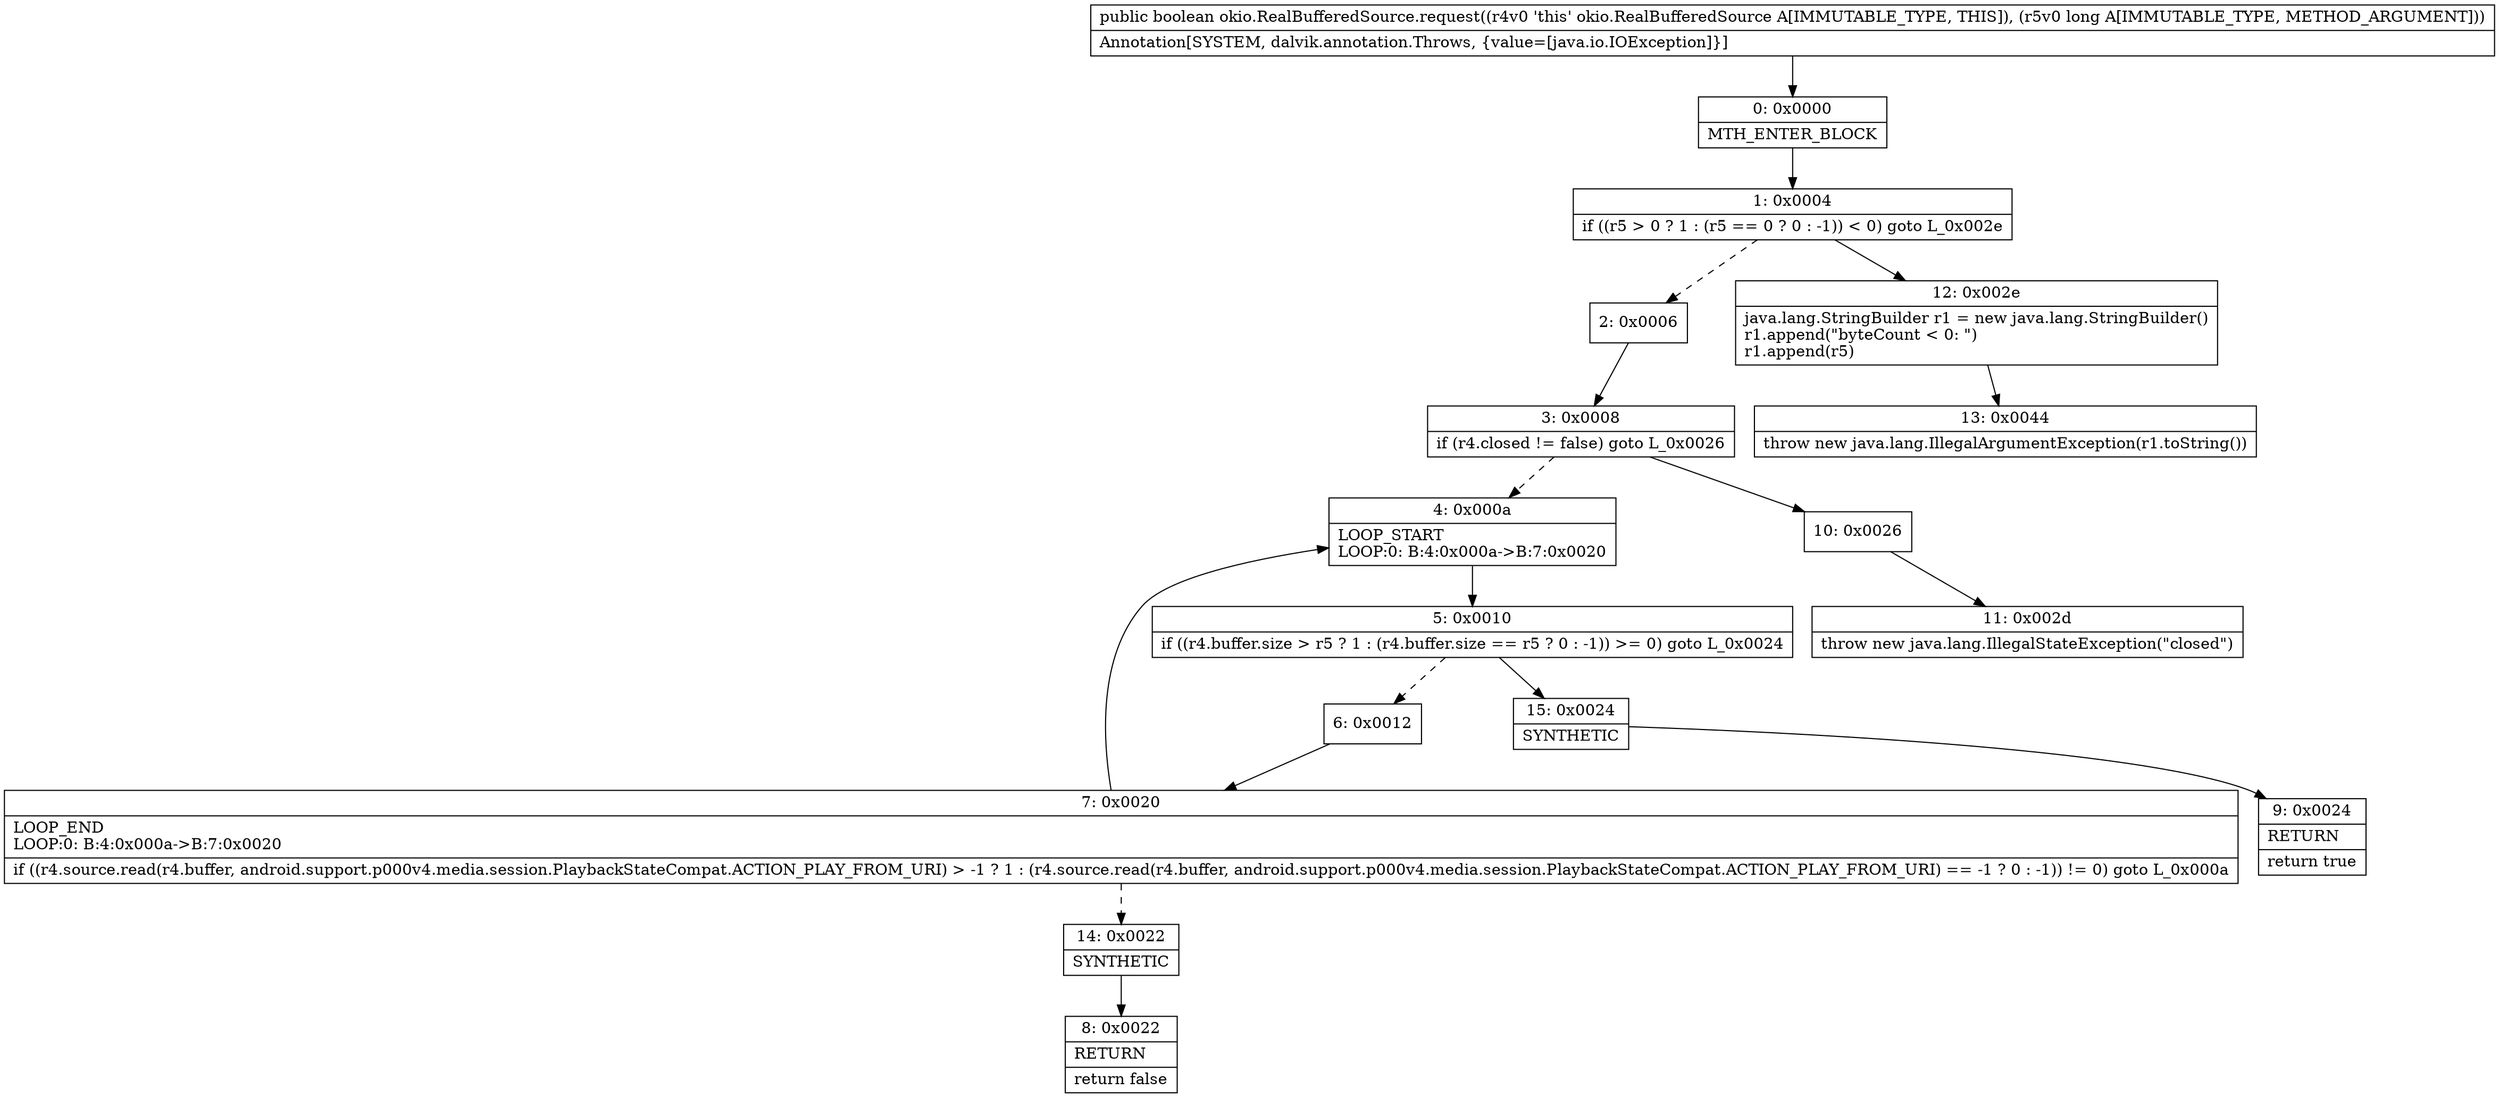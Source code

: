 digraph "CFG forokio.RealBufferedSource.request(J)Z" {
Node_0 [shape=record,label="{0\:\ 0x0000|MTH_ENTER_BLOCK\l}"];
Node_1 [shape=record,label="{1\:\ 0x0004|if ((r5 \> 0 ? 1 : (r5 == 0 ? 0 : \-1)) \< 0) goto L_0x002e\l}"];
Node_2 [shape=record,label="{2\:\ 0x0006}"];
Node_3 [shape=record,label="{3\:\ 0x0008|if (r4.closed != false) goto L_0x0026\l}"];
Node_4 [shape=record,label="{4\:\ 0x000a|LOOP_START\lLOOP:0: B:4:0x000a\-\>B:7:0x0020\l}"];
Node_5 [shape=record,label="{5\:\ 0x0010|if ((r4.buffer.size \> r5 ? 1 : (r4.buffer.size == r5 ? 0 : \-1)) \>= 0) goto L_0x0024\l}"];
Node_6 [shape=record,label="{6\:\ 0x0012}"];
Node_7 [shape=record,label="{7\:\ 0x0020|LOOP_END\lLOOP:0: B:4:0x000a\-\>B:7:0x0020\l|if ((r4.source.read(r4.buffer, android.support.p000v4.media.session.PlaybackStateCompat.ACTION_PLAY_FROM_URI) \> \-1 ? 1 : (r4.source.read(r4.buffer, android.support.p000v4.media.session.PlaybackStateCompat.ACTION_PLAY_FROM_URI) == \-1 ? 0 : \-1)) != 0) goto L_0x000a\l}"];
Node_8 [shape=record,label="{8\:\ 0x0022|RETURN\l|return false\l}"];
Node_9 [shape=record,label="{9\:\ 0x0024|RETURN\l|return true\l}"];
Node_10 [shape=record,label="{10\:\ 0x0026}"];
Node_11 [shape=record,label="{11\:\ 0x002d|throw new java.lang.IllegalStateException(\"closed\")\l}"];
Node_12 [shape=record,label="{12\:\ 0x002e|java.lang.StringBuilder r1 = new java.lang.StringBuilder()\lr1.append(\"byteCount \< 0: \")\lr1.append(r5)\l}"];
Node_13 [shape=record,label="{13\:\ 0x0044|throw new java.lang.IllegalArgumentException(r1.toString())\l}"];
Node_14 [shape=record,label="{14\:\ 0x0022|SYNTHETIC\l}"];
Node_15 [shape=record,label="{15\:\ 0x0024|SYNTHETIC\l}"];
MethodNode[shape=record,label="{public boolean okio.RealBufferedSource.request((r4v0 'this' okio.RealBufferedSource A[IMMUTABLE_TYPE, THIS]), (r5v0 long A[IMMUTABLE_TYPE, METHOD_ARGUMENT]))  | Annotation[SYSTEM, dalvik.annotation.Throws, \{value=[java.io.IOException]\}]\l}"];
MethodNode -> Node_0;
Node_0 -> Node_1;
Node_1 -> Node_2[style=dashed];
Node_1 -> Node_12;
Node_2 -> Node_3;
Node_3 -> Node_4[style=dashed];
Node_3 -> Node_10;
Node_4 -> Node_5;
Node_5 -> Node_6[style=dashed];
Node_5 -> Node_15;
Node_6 -> Node_7;
Node_7 -> Node_4;
Node_7 -> Node_14[style=dashed];
Node_10 -> Node_11;
Node_12 -> Node_13;
Node_14 -> Node_8;
Node_15 -> Node_9;
}

